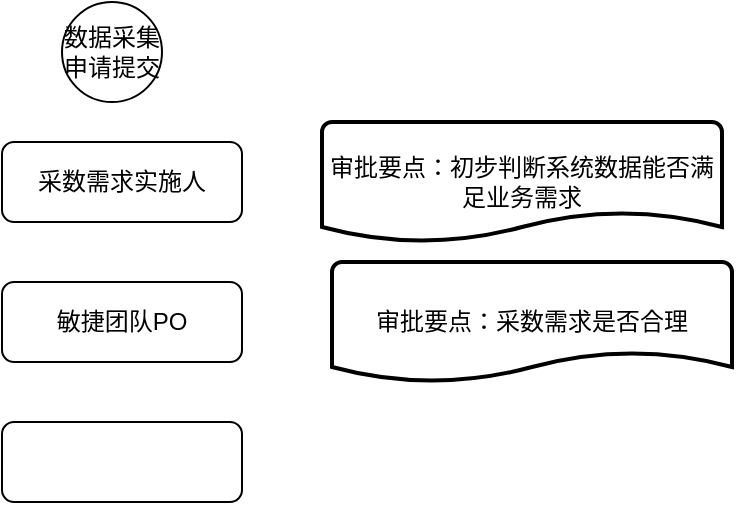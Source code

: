 <mxfile version="15.5.6" type="github">
  <diagram id="C5RBs43oDa-KdzZeNtuy" name="Page-1">
    <mxGraphModel dx="1038" dy="515" grid="1" gridSize="10" guides="1" tooltips="1" connect="1" arrows="1" fold="1" page="1" pageScale="1" pageWidth="827" pageHeight="1169" math="0" shadow="0">
      <root>
        <mxCell id="WIyWlLk6GJQsqaUBKTNV-0" />
        <mxCell id="WIyWlLk6GJQsqaUBKTNV-1" parent="WIyWlLk6GJQsqaUBKTNV-0" />
        <mxCell id="092yh7iM73x2DRxZ7nhi-0" value="数据采集申请提交" style="ellipse;whiteSpace=wrap;html=1;aspect=fixed;" vertex="1" parent="WIyWlLk6GJQsqaUBKTNV-1">
          <mxGeometry x="130" y="80" width="50" height="50" as="geometry" />
        </mxCell>
        <mxCell id="092yh7iM73x2DRxZ7nhi-1" value="敏捷团队PO" style="rounded=1;whiteSpace=wrap;html=1;" vertex="1" parent="WIyWlLk6GJQsqaUBKTNV-1">
          <mxGeometry x="100" y="220" width="120" height="40" as="geometry" />
        </mxCell>
        <mxCell id="092yh7iM73x2DRxZ7nhi-2" value="" style="rounded=1;whiteSpace=wrap;html=1;" vertex="1" parent="WIyWlLk6GJQsqaUBKTNV-1">
          <mxGeometry x="100" y="290" width="120" height="40" as="geometry" />
        </mxCell>
        <mxCell id="092yh7iM73x2DRxZ7nhi-3" value="审批要点：采数需求是否合理" style="strokeWidth=2;html=1;shape=mxgraph.flowchart.document2;whiteSpace=wrap;size=0.25;" vertex="1" parent="WIyWlLk6GJQsqaUBKTNV-1">
          <mxGeometry x="265" y="210" width="200" height="60" as="geometry" />
        </mxCell>
        <mxCell id="092yh7iM73x2DRxZ7nhi-4" value="采数需求实施人" style="rounded=1;whiteSpace=wrap;html=1;" vertex="1" parent="WIyWlLk6GJQsqaUBKTNV-1">
          <mxGeometry x="100" y="150" width="120" height="40" as="geometry" />
        </mxCell>
        <mxCell id="092yh7iM73x2DRxZ7nhi-5" value="审批要点：初步判断系统数据能否满足业务需求" style="strokeWidth=2;html=1;shape=mxgraph.flowchart.document2;whiteSpace=wrap;size=0.25;" vertex="1" parent="WIyWlLk6GJQsqaUBKTNV-1">
          <mxGeometry x="260" y="140" width="200" height="60" as="geometry" />
        </mxCell>
      </root>
    </mxGraphModel>
  </diagram>
</mxfile>
